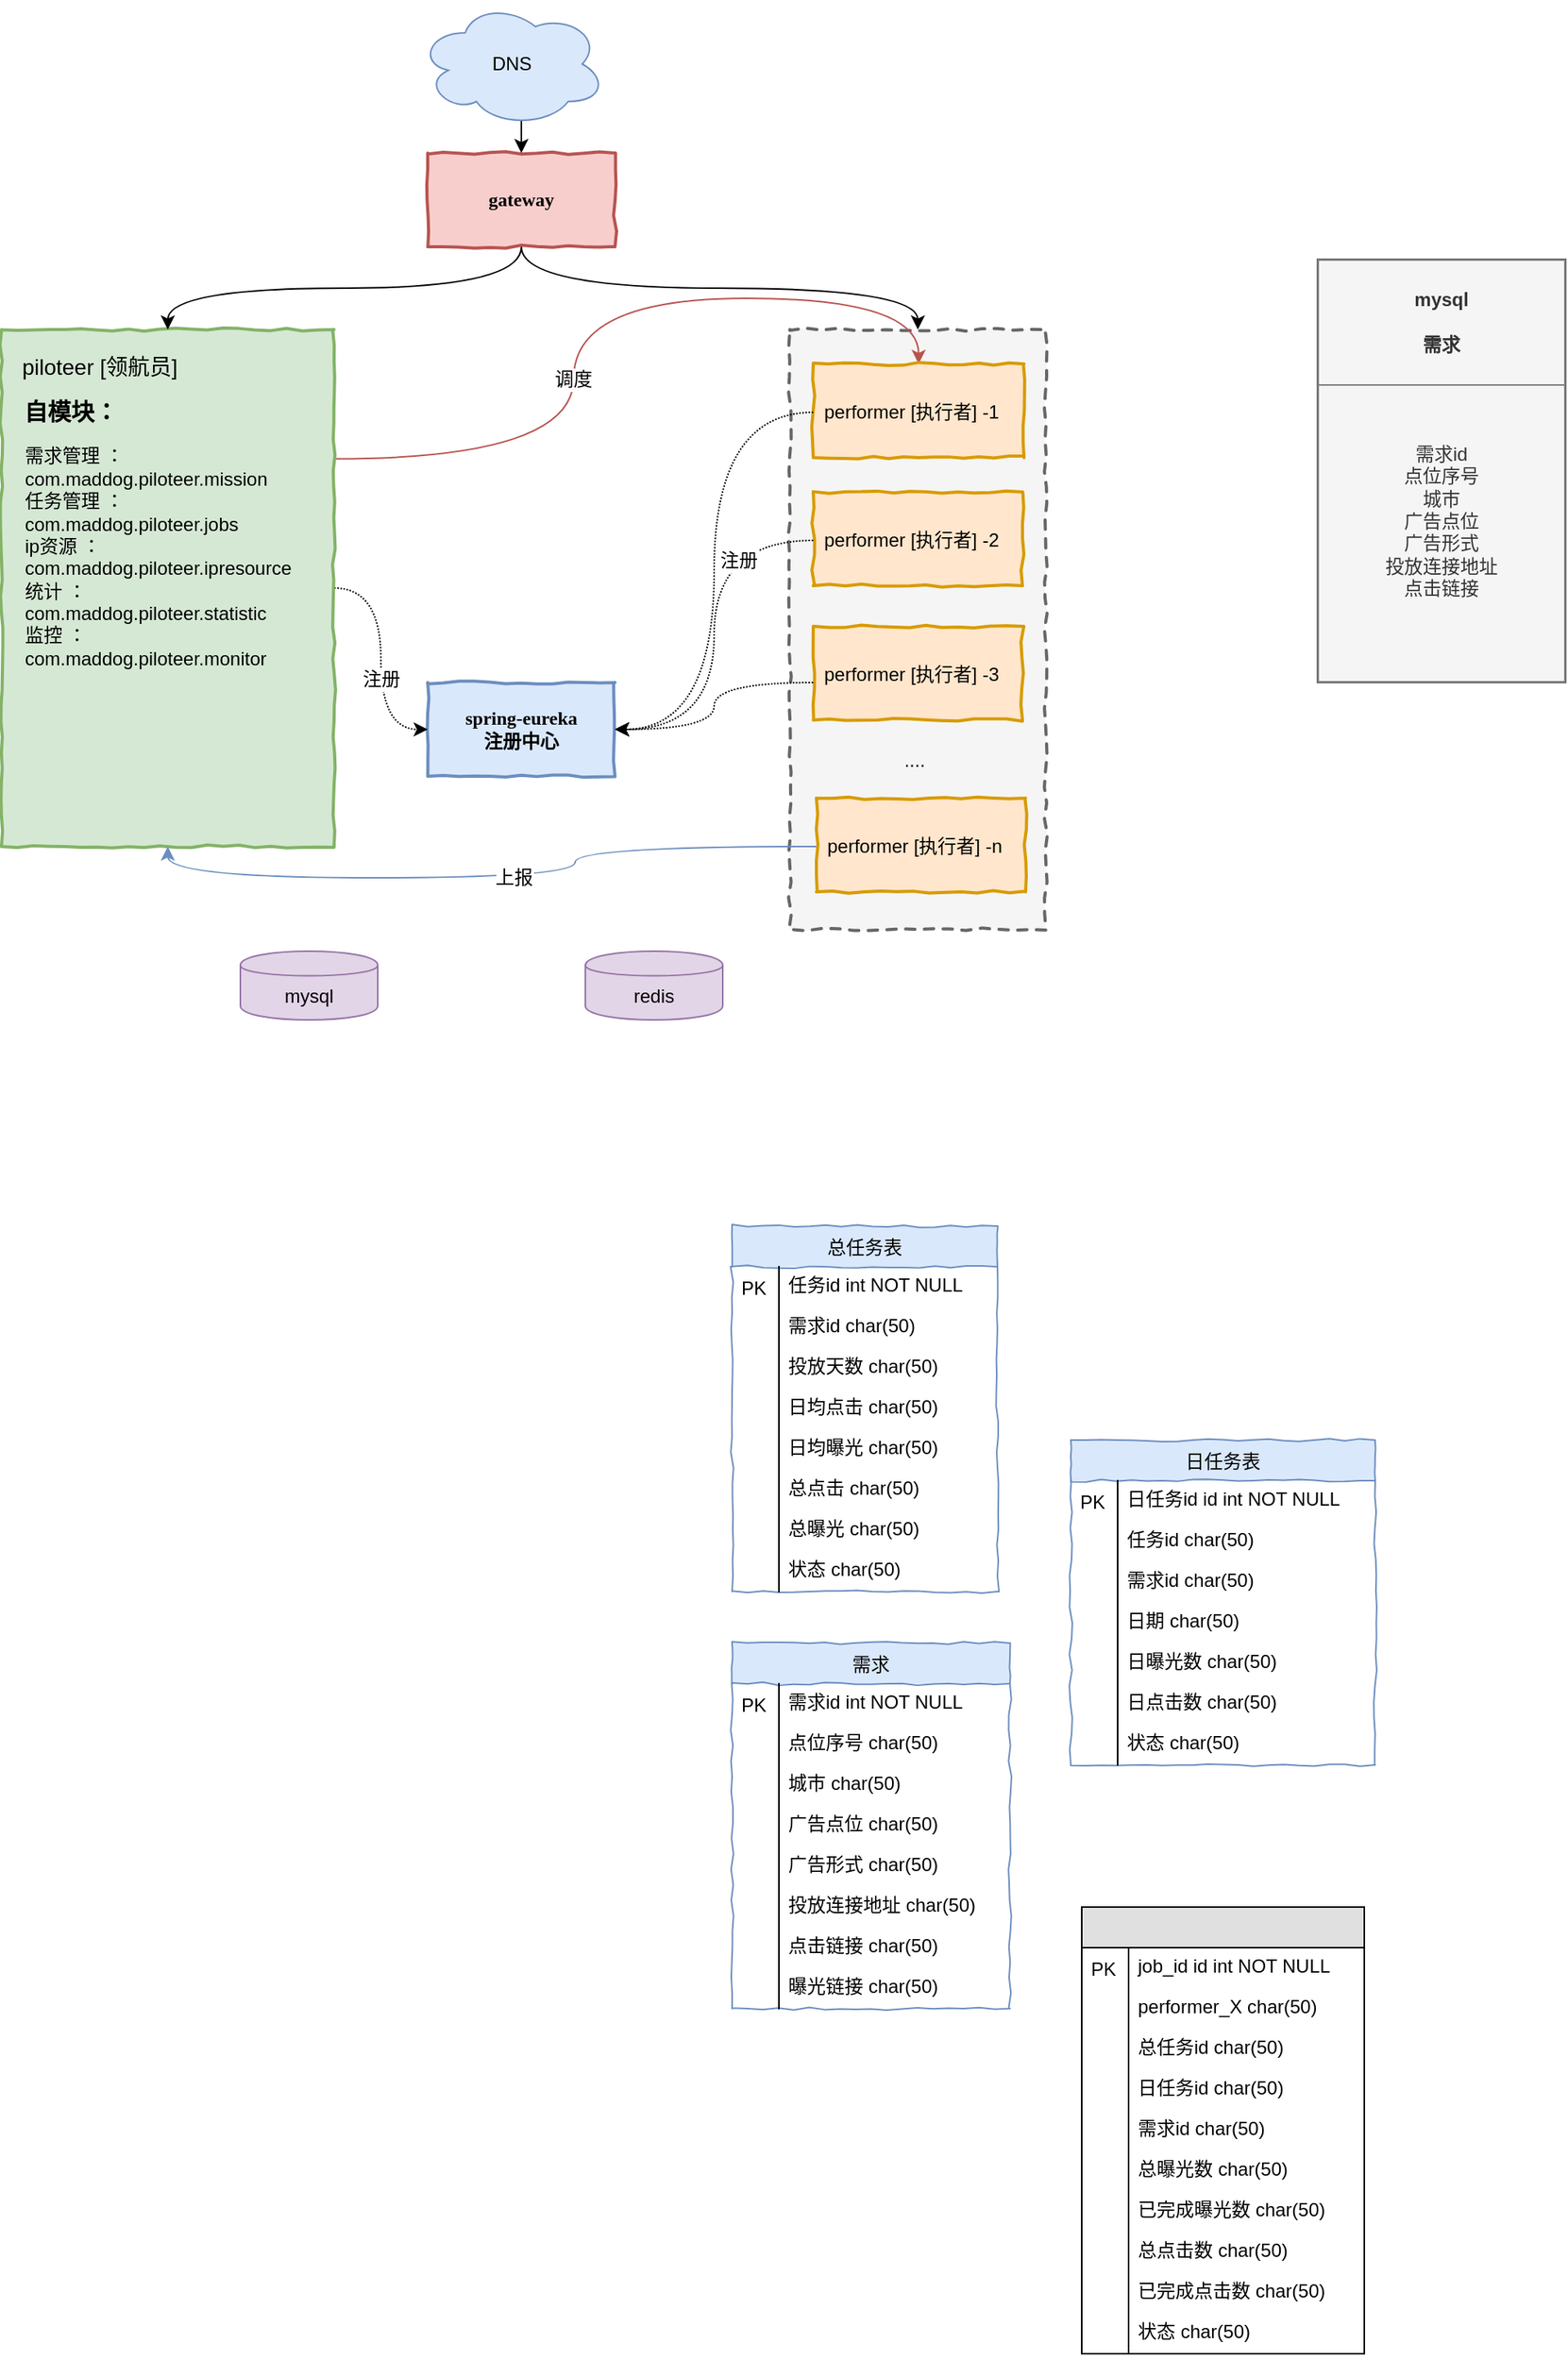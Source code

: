 <mxfile version="10.6.7" type="github"><diagram id="sy3SgLwPoOn81wmkKIta" name="ç¬¬ 1 é¡µ"><mxGraphModel dx="840" dy="552" grid="0" gridSize="10" guides="1" tooltips="1" connect="1" arrows="1" fold="1" page="1" pageScale="1" pageWidth="10000" pageHeight="10000" math="0" shadow="0"><root><mxCell id="0"/><mxCell id="1" parent="0"/><mxCell id="fDu48VlMYo7-MMtT9V8--34" value="" style="html=1;whiteSpace=wrap;comic=1;strokeWidth=2;fontFamily=Comic Sans MS;fontStyle=1;dashed=1;align=left;fillColor=#f5f5f5;strokeColor=#666666;fontColor=#333333;" parent="1" vertex="1"><mxGeometry x="621" y="381" width="164" height="384" as="geometry"/></mxCell><mxCell id="fDu48VlMYo7-MMtT9V8--1" value="spring-eureka&lt;br&gt;注册中心&lt;br&gt;" style="html=1;whiteSpace=wrap;comic=1;strokeWidth=2;fontFamily=Comic Sans MS;fontStyle=1;fillColor=#dae8fc;strokeColor=#6c8ebf;" parent="1" vertex="1"><mxGeometry x="389" y="607" width="120" height="60" as="geometry"/></mxCell><mxCell id="fDu48VlMYo7-MMtT9V8--10" style="edgeStyle=orthogonalEdgeStyle;rounded=0;orthogonalLoop=1;jettySize=auto;html=1;exitX=1;exitY=0.5;exitDx=0;exitDy=0;entryX=0;entryY=0.5;entryDx=0;entryDy=0;curved=1;dashed=1;dashPattern=1 1;" parent="1" source="fDu48VlMYo7-MMtT9V8--2" target="fDu48VlMYo7-MMtT9V8--1" edge="1"><mxGeometry relative="1" as="geometry"/></mxCell><mxCell id="fDu48VlMYo7-MMtT9V8--11" value="注册" style="text;html=1;resizable=0;points=[];align=center;verticalAlign=middle;labelBackgroundColor=#ffffff;" parent="fDu48VlMYo7-MMtT9V8--10" vertex="1" connectable="0"><mxGeometry x="0.179" relative="1" as="geometry"><mxPoint as="offset"/></mxGeometry></mxCell><mxCell id="fDu48VlMYo7-MMtT9V8--26" style="edgeStyle=orthogonalEdgeStyle;curved=1;rounded=0;orthogonalLoop=1;jettySize=auto;html=1;exitX=1;exitY=0.25;exitDx=0;exitDy=0;entryX=0.5;entryY=0;entryDx=0;entryDy=0;fillColor=#f8cecc;strokeColor=#b85450;" parent="1" source="fDu48VlMYo7-MMtT9V8--2" target="fDu48VlMYo7-MMtT9V8--8" edge="1"><mxGeometry relative="1" as="geometry"/></mxCell><mxCell id="fDu48VlMYo7-MMtT9V8--27" value="调度" style="text;html=1;resizable=0;points=[];align=center;verticalAlign=middle;labelBackgroundColor=#ffffff;" parent="fDu48VlMYo7-MMtT9V8--26" vertex="1" connectable="0"><mxGeometry x="-0.211" y="1" relative="1" as="geometry"><mxPoint as="offset"/></mxGeometry></mxCell><mxCell id="fDu48VlMYo7-MMtT9V8--2" value="" style="html=1;whiteSpace=wrap;comic=1;strokeWidth=2;fontFamily=Comic Sans MS;fontStyle=1;fillColor=#d5e8d4;strokeColor=#82b366;" parent="1" vertex="1"><mxGeometry x="116" y="381" width="213" height="331" as="geometry"/></mxCell><mxCell id="fDu48VlMYo7-MMtT9V8--3" value="&lt;div style=&quot;font-size: 14px&quot;&gt;&lt;font style=&quot;font-size: 14px&quot;&gt;piloteer [领航员]&lt;/font&gt;&lt;/div&gt;&lt;div style=&quot;font-size: 14px&quot;&gt;&lt;br&gt;&lt;/div&gt;" style="text;html=1;strokeColor=none;fillColor=none;align=center;verticalAlign=middle;whiteSpace=wrap;rounded=0;strokeWidth=7;" parent="1" vertex="1"><mxGeometry x="116" y="403" width="126" height="20" as="geometry"/></mxCell><mxCell id="fDu48VlMYo7-MMtT9V8--4" value="&lt;div&gt;需求管理 ： com.maddog.piloteer.mission&lt;/div&gt;&lt;div&gt;任务管理 ： com.maddog.piloteer.jobs&lt;/div&gt;&lt;div&gt;ip资源 ： com.maddog.piloteer.ipresource&lt;/div&gt;&lt;div&gt;统计 ： com.maddog.piloteer.statistic&lt;/div&gt;&lt;div&gt;监控 ： com.maddog.piloteer.monitor&lt;/div&gt;&lt;div&gt;&lt;br&gt;&lt;/div&gt;" style="text;html=1;strokeColor=none;fillColor=none;align=left;verticalAlign=middle;whiteSpace=wrap;rounded=0;" parent="1" vertex="1"><mxGeometry x="129" y="524" width="40" height="20" as="geometry"/></mxCell><mxCell id="fDu48VlMYo7-MMtT9V8--7" value="&lt;b&gt;&lt;font style=&quot;font-size: 15px&quot;&gt;自模块：&lt;/font&gt;&lt;/b&gt;" style="text;html=1;strokeColor=none;fillColor=none;align=center;verticalAlign=middle;whiteSpace=wrap;rounded=0;" parent="1" vertex="1"><mxGeometry x="122" y="423" width="77" height="20" as="geometry"/></mxCell><mxCell id="fDu48VlMYo7-MMtT9V8--8" value="" style="html=1;whiteSpace=wrap;comic=1;strokeWidth=2;fontFamily=Comic Sans MS;fontStyle=1;align=left;fillColor=#ffe6cc;strokeColor=#d79b00;" parent="1" vertex="1"><mxGeometry x="636" y="403" width="135" height="60" as="geometry"/></mxCell><mxCell id="fDu48VlMYo7-MMtT9V8--20" style="edgeStyle=orthogonalEdgeStyle;curved=1;rounded=0;orthogonalLoop=1;jettySize=auto;html=1;exitX=0;exitY=0.5;exitDx=0;exitDy=0;entryX=1;entryY=0.5;entryDx=0;entryDy=0;dashed=1;dashPattern=1 1;" parent="1" source="fDu48VlMYo7-MMtT9V8--9" target="fDu48VlMYo7-MMtT9V8--1" edge="1"><mxGeometry relative="1" as="geometry"/></mxCell><mxCell id="fDu48VlMYo7-MMtT9V8--9" value="&lt;div&gt;&lt;span&gt;performer [执行者] -1&lt;/span&gt;&lt;br&gt;&lt;/div&gt;" style="text;html=1;strokeColor=none;fillColor=none;align=center;verticalAlign=middle;whiteSpace=wrap;rounded=0;strokeWidth=7;" parent="1" vertex="1"><mxGeometry x="636" y="424" width="126" height="20" as="geometry"/></mxCell><mxCell id="fDu48VlMYo7-MMtT9V8--13" value="" style="html=1;whiteSpace=wrap;comic=1;strokeWidth=2;fontFamily=Comic Sans MS;fontStyle=1;align=left;fillColor=#ffe6cc;strokeColor=#d79b00;" parent="1" vertex="1"><mxGeometry x="636" y="485" width="134" height="60" as="geometry"/></mxCell><mxCell id="fDu48VlMYo7-MMtT9V8--19" style="edgeStyle=orthogonalEdgeStyle;curved=1;rounded=0;orthogonalLoop=1;jettySize=auto;html=1;exitX=0;exitY=0.5;exitDx=0;exitDy=0;dashed=1;dashPattern=1 1;entryX=1;entryY=0.5;entryDx=0;entryDy=0;" parent="1" source="fDu48VlMYo7-MMtT9V8--14" target="fDu48VlMYo7-MMtT9V8--1" edge="1"><mxGeometry relative="1" as="geometry"><mxPoint x="450" y="552" as="targetPoint"/></mxGeometry></mxCell><mxCell id="fDu48VlMYo7-MMtT9V8--21" value="注册" style="text;html=1;resizable=0;points=[];align=center;verticalAlign=middle;labelBackgroundColor=#ffffff;" parent="fDu48VlMYo7-MMtT9V8--19" vertex="1" connectable="0"><mxGeometry x="-0.613" y="13" relative="1" as="geometry"><mxPoint as="offset"/></mxGeometry></mxCell><mxCell id="fDu48VlMYo7-MMtT9V8--14" value="&lt;div&gt;&lt;span&gt;performer [执行者] -2&lt;/span&gt;&lt;br&gt;&lt;/div&gt;" style="text;html=1;strokeColor=none;fillColor=none;align=center;verticalAlign=middle;whiteSpace=wrap;rounded=0;strokeWidth=7;" parent="1" vertex="1"><mxGeometry x="636" y="506" width="126" height="20" as="geometry"/></mxCell><mxCell id="fDu48VlMYo7-MMtT9V8--15" value="" style="html=1;whiteSpace=wrap;comic=1;strokeWidth=2;fontFamily=Comic Sans MS;fontStyle=1;align=left;fillColor=#ffe6cc;strokeColor=#d79b00;" parent="1" vertex="1"><mxGeometry x="636" y="571" width="134" height="60" as="geometry"/></mxCell><mxCell id="fDu48VlMYo7-MMtT9V8--18" style="edgeStyle=orthogonalEdgeStyle;curved=1;rounded=0;orthogonalLoop=1;jettySize=auto;html=1;exitX=0;exitY=0.75;exitDx=0;exitDy=0;entryX=1;entryY=0.5;entryDx=0;entryDy=0;dashed=1;dashPattern=1 1;" parent="1" source="fDu48VlMYo7-MMtT9V8--16" target="fDu48VlMYo7-MMtT9V8--1" edge="1"><mxGeometry relative="1" as="geometry"/></mxCell><mxCell id="fDu48VlMYo7-MMtT9V8--16" value="&lt;div&gt;&lt;span&gt;performer [执行者] -3&lt;/span&gt;&lt;br&gt;&lt;/div&gt;" style="text;html=1;strokeColor=none;fillColor=none;align=center;verticalAlign=middle;whiteSpace=wrap;rounded=0;strokeWidth=7;" parent="1" vertex="1"><mxGeometry x="636" y="592" width="126" height="20" as="geometry"/></mxCell><mxCell id="fDu48VlMYo7-MMtT9V8--23" value="" style="html=1;whiteSpace=wrap;comic=1;strokeWidth=2;fontFamily=Comic Sans MS;fontStyle=1;align=left;fillColor=#ffe6cc;strokeColor=#d79b00;" parent="1" vertex="1"><mxGeometry x="638" y="681" width="134" height="60" as="geometry"/></mxCell><mxCell id="fDu48VlMYo7-MMtT9V8--31" style="edgeStyle=orthogonalEdgeStyle;curved=1;rounded=0;orthogonalLoop=1;jettySize=auto;html=1;exitX=0;exitY=0.5;exitDx=0;exitDy=0;entryX=0.5;entryY=1;entryDx=0;entryDy=0;fillColor=#dae8fc;strokeColor=#6c8ebf;" parent="1" source="fDu48VlMYo7-MMtT9V8--24" target="fDu48VlMYo7-MMtT9V8--2" edge="1"><mxGeometry relative="1" as="geometry"/></mxCell><mxCell id="fDu48VlMYo7-MMtT9V8--32" value="上报" style="text;html=1;resizable=0;points=[];align=center;verticalAlign=middle;labelBackgroundColor=#ffffff;" parent="fDu48VlMYo7-MMtT9V8--31" vertex="1" connectable="0"><mxGeometry x="-0.059" relative="1" as="geometry"><mxPoint as="offset"/></mxGeometry></mxCell><mxCell id="fDu48VlMYo7-MMtT9V8--24" value="&lt;div&gt;&lt;span&gt;performer [执行者] -n&lt;/span&gt;&lt;br&gt;&lt;/div&gt;" style="text;html=1;strokeColor=none;fillColor=none;align=center;verticalAlign=middle;whiteSpace=wrap;rounded=0;strokeWidth=7;" parent="1" vertex="1"><mxGeometry x="638" y="702" width="126" height="20" as="geometry"/></mxCell><mxCell id="fDu48VlMYo7-MMtT9V8--25" value="...." style="text;html=1;strokeColor=none;fillColor=none;align=center;verticalAlign=middle;whiteSpace=wrap;rounded=0;" parent="1" vertex="1"><mxGeometry x="681" y="647" width="40" height="20" as="geometry"/></mxCell><mxCell id="fDu48VlMYo7-MMtT9V8--35" value="mysql" style="shape=cylinder;whiteSpace=wrap;html=1;boundedLbl=1;backgroundOutline=1;strokeWidth=1;align=center;fillColor=#e1d5e7;strokeColor=#9673a6;" parent="1" vertex="1"><mxGeometry x="269" y="779" width="88" height="44" as="geometry"/></mxCell><mxCell id="fDu48VlMYo7-MMtT9V8--36" value="&lt;div style=&quot;text-align: right&quot;&gt;&lt;span&gt;redis&lt;/span&gt;&lt;/div&gt;" style="shape=cylinder;whiteSpace=wrap;html=1;boundedLbl=1;backgroundOutline=1;strokeWidth=1;align=center;fillColor=#e1d5e7;strokeColor=#9673a6;" parent="1" vertex="1"><mxGeometry x="490" y="779" width="88" height="44" as="geometry"/></mxCell><mxCell id="fDu48VlMYo7-MMtT9V8--40" style="edgeStyle=orthogonalEdgeStyle;curved=1;rounded=0;orthogonalLoop=1;jettySize=auto;html=1;exitX=0.5;exitY=1;exitDx=0;exitDy=0;" parent="1" source="fDu48VlMYo7-MMtT9V8--37" target="fDu48VlMYo7-MMtT9V8--2" edge="1"><mxGeometry relative="1" as="geometry"/></mxCell><mxCell id="fDu48VlMYo7-MMtT9V8--41" style="edgeStyle=orthogonalEdgeStyle;curved=1;rounded=0;orthogonalLoop=1;jettySize=auto;html=1;exitX=0.5;exitY=1;exitDx=0;exitDy=0;entryX=0.5;entryY=0;entryDx=0;entryDy=0;" parent="1" source="fDu48VlMYo7-MMtT9V8--37" target="fDu48VlMYo7-MMtT9V8--34" edge="1"><mxGeometry relative="1" as="geometry"/></mxCell><mxCell id="fDu48VlMYo7-MMtT9V8--37" value="gateway" style="html=1;whiteSpace=wrap;comic=1;strokeWidth=2;fontFamily=Comic Sans MS;fontStyle=1;align=center;fillColor=#f8cecc;strokeColor=#b85450;" parent="1" vertex="1"><mxGeometry x="389" y="268" width="120" height="60" as="geometry"/></mxCell><mxCell id="fDu48VlMYo7-MMtT9V8--39" style="edgeStyle=orthogonalEdgeStyle;curved=1;rounded=0;orthogonalLoop=1;jettySize=auto;html=1;exitX=0.55;exitY=0.95;exitDx=0;exitDy=0;exitPerimeter=0;entryX=0.5;entryY=0;entryDx=0;entryDy=0;" parent="1" source="fDu48VlMYo7-MMtT9V8--38" target="fDu48VlMYo7-MMtT9V8--37" edge="1"><mxGeometry relative="1" as="geometry"/></mxCell><mxCell id="fDu48VlMYo7-MMtT9V8--38" value="DNS" style="ellipse;shape=cloud;whiteSpace=wrap;html=1;strokeWidth=1;align=center;fillColor=#dae8fc;strokeColor=#6c8ebf;" parent="1" vertex="1"><mxGeometry x="383" y="171" width="120" height="80" as="geometry"/></mxCell><mxCell id="aGrzwnS-_T8-RvHXeMUC-1" value="&lt;table border=&quot;1&quot; width=&quot;100%&quot; cellpadding=&quot;4&quot; style=&quot;width: 100% ; height: 100% ; border-collapse: collapse&quot;&gt;&lt;tbody&gt;&lt;tr&gt;&lt;th align=&quot;center&quot;&gt;mysql&lt;br&gt;&lt;br&gt;需求&lt;/th&gt;&lt;/tr&gt;&lt;tr&gt;&lt;td align=&quot;center&quot;&gt;需求id&lt;br&gt;点位序号&lt;br&gt;城市&lt;br&gt;广告点位&lt;br&gt;广告形式&lt;br&gt;投放连接地址&lt;br&gt;点击链接&lt;br&gt;&lt;br&gt;&lt;/td&gt;&lt;/tr&gt;&lt;/tbody&gt;&lt;/table&gt;" style="text;html=1;strokeColor=#666666;fillColor=#f5f5f5;overflow=fill;fontColor=#333333;" vertex="1" parent="1"><mxGeometry x="959" y="336" width="159" height="271" as="geometry"/></mxCell><mxCell id="aGrzwnS-_T8-RvHXeMUC-40" value="需求" style="swimlane;fontStyle=0;childLayout=stackLayout;horizontal=1;startSize=26;fillColor=#dae8fc;horizontalStack=0;resizeParent=1;resizeLast=0;collapsible=1;marginBottom=0;swimlaneFillColor=#ffffff;align=center;strokeColor=#6c8ebf;comic=1;" vertex="1" parent="1"><mxGeometry x="584" y="1222" width="178" height="234" as="geometry"/></mxCell><mxCell id="aGrzwnS-_T8-RvHXeMUC-41" value="需求id int NOT NULL " style="shape=partialRectangle;top=0;left=0;right=0;bottom=0;align=left;verticalAlign=top;spacingTop=-2;fillColor=none;spacingLeft=34;spacingRight=4;overflow=hidden;rotatable=0;points=[[0,0.5],[1,0.5]];portConstraint=eastwest;dropTarget=0;" vertex="1" parent="aGrzwnS-_T8-RvHXeMUC-40"><mxGeometry y="26" width="178" height="26" as="geometry"/></mxCell><mxCell id="aGrzwnS-_T8-RvHXeMUC-42" value="PK" style="shape=partialRectangle;top=0;left=0;bottom=0;fillColor=none;align=left;verticalAlign=middle;spacingLeft=4;spacingRight=4;overflow=hidden;rotatable=0;points=[];portConstraint=eastwest;part=1;" vertex="1" connectable="0" parent="aGrzwnS-_T8-RvHXeMUC-41"><mxGeometry width="30" height="26" as="geometry"/></mxCell><mxCell id="aGrzwnS-_T8-RvHXeMUC-43" value="点位序号 char(50) " style="shape=partialRectangle;top=0;left=0;right=0;bottom=0;align=left;verticalAlign=top;spacingTop=-2;fillColor=none;spacingLeft=34;spacingRight=4;overflow=hidden;rotatable=0;points=[[0,0.5],[1,0.5]];portConstraint=eastwest;dropTarget=0;" vertex="1" parent="aGrzwnS-_T8-RvHXeMUC-40"><mxGeometry y="52" width="178" height="26" as="geometry"/></mxCell><mxCell id="aGrzwnS-_T8-RvHXeMUC-44" value="" style="shape=partialRectangle;top=0;left=0;bottom=0;fillColor=none;align=left;verticalAlign=middle;spacingLeft=4;spacingRight=4;overflow=hidden;rotatable=0;points=[];portConstraint=eastwest;part=1;" vertex="1" connectable="0" parent="aGrzwnS-_T8-RvHXeMUC-43"><mxGeometry width="30" height="26" as="geometry"/></mxCell><mxCell id="aGrzwnS-_T8-RvHXeMUC-45" value="城市 char(50) " style="shape=partialRectangle;top=0;left=0;right=0;bottom=0;align=left;verticalAlign=top;spacingTop=-2;fillColor=none;spacingLeft=34;spacingRight=4;overflow=hidden;rotatable=0;points=[[0,0.5],[1,0.5]];portConstraint=eastwest;dropTarget=0;" vertex="1" parent="aGrzwnS-_T8-RvHXeMUC-40"><mxGeometry y="78" width="178" height="26" as="geometry"/></mxCell><mxCell id="aGrzwnS-_T8-RvHXeMUC-46" value="" style="shape=partialRectangle;top=0;left=0;bottom=0;fillColor=none;align=left;verticalAlign=middle;spacingLeft=4;spacingRight=4;overflow=hidden;rotatable=0;points=[];portConstraint=eastwest;part=1;" vertex="1" connectable="0" parent="aGrzwnS-_T8-RvHXeMUC-45"><mxGeometry width="30" height="26" as="geometry"/></mxCell><mxCell id="aGrzwnS-_T8-RvHXeMUC-47" value="广告点位 char(50) " style="shape=partialRectangle;top=0;left=0;right=0;bottom=0;align=left;verticalAlign=top;spacingTop=-2;fillColor=none;spacingLeft=34;spacingRight=4;overflow=hidden;rotatable=0;points=[[0,0.5],[1,0.5]];portConstraint=eastwest;dropTarget=0;" vertex="1" parent="aGrzwnS-_T8-RvHXeMUC-40"><mxGeometry y="104" width="178" height="26" as="geometry"/></mxCell><mxCell id="aGrzwnS-_T8-RvHXeMUC-48" value="" style="shape=partialRectangle;top=0;left=0;bottom=0;fillColor=none;align=left;verticalAlign=middle;spacingLeft=4;spacingRight=4;overflow=hidden;rotatable=0;points=[];portConstraint=eastwest;part=1;" vertex="1" connectable="0" parent="aGrzwnS-_T8-RvHXeMUC-47"><mxGeometry width="30" height="26" as="geometry"/></mxCell><mxCell id="aGrzwnS-_T8-RvHXeMUC-49" value="广告形式 char(50) " style="shape=partialRectangle;top=0;left=0;right=0;bottom=0;align=left;verticalAlign=top;spacingTop=-2;fillColor=none;spacingLeft=34;spacingRight=4;overflow=hidden;rotatable=0;points=[[0,0.5],[1,0.5]];portConstraint=eastwest;dropTarget=0;" vertex="1" parent="aGrzwnS-_T8-RvHXeMUC-40"><mxGeometry y="130" width="178" height="26" as="geometry"/></mxCell><mxCell id="aGrzwnS-_T8-RvHXeMUC-50" value="" style="shape=partialRectangle;top=0;left=0;bottom=0;fillColor=none;align=left;verticalAlign=middle;spacingLeft=4;spacingRight=4;overflow=hidden;rotatable=0;points=[];portConstraint=eastwest;part=1;" vertex="1" connectable="0" parent="aGrzwnS-_T8-RvHXeMUC-49"><mxGeometry width="30" height="26" as="geometry"/></mxCell><mxCell id="aGrzwnS-_T8-RvHXeMUC-51" value="投放连接地址 char(50) " style="shape=partialRectangle;top=0;left=0;right=0;bottom=0;align=left;verticalAlign=top;spacingTop=-2;fillColor=none;spacingLeft=34;spacingRight=4;overflow=hidden;rotatable=0;points=[[0,0.5],[1,0.5]];portConstraint=eastwest;dropTarget=0;" vertex="1" parent="aGrzwnS-_T8-RvHXeMUC-40"><mxGeometry y="156" width="178" height="26" as="geometry"/></mxCell><mxCell id="aGrzwnS-_T8-RvHXeMUC-52" value="" style="shape=partialRectangle;top=0;left=0;bottom=0;fillColor=none;align=left;verticalAlign=middle;spacingLeft=4;spacingRight=4;overflow=hidden;rotatable=0;points=[];portConstraint=eastwest;part=1;" vertex="1" connectable="0" parent="aGrzwnS-_T8-RvHXeMUC-51"><mxGeometry width="30" height="26" as="geometry"/></mxCell><mxCell id="aGrzwnS-_T8-RvHXeMUC-53" value="点击链接 char(50) " style="shape=partialRectangle;top=0;left=0;right=0;bottom=0;align=left;verticalAlign=top;spacingTop=-2;fillColor=none;spacingLeft=34;spacingRight=4;overflow=hidden;rotatable=0;points=[[0,0.5],[1,0.5]];portConstraint=eastwest;dropTarget=0;" vertex="1" parent="aGrzwnS-_T8-RvHXeMUC-40"><mxGeometry y="182" width="178" height="26" as="geometry"/></mxCell><mxCell id="aGrzwnS-_T8-RvHXeMUC-54" value="" style="shape=partialRectangle;top=0;left=0;bottom=0;fillColor=none;align=left;verticalAlign=middle;spacingLeft=4;spacingRight=4;overflow=hidden;rotatable=0;points=[];portConstraint=eastwest;part=1;" vertex="1" connectable="0" parent="aGrzwnS-_T8-RvHXeMUC-53"><mxGeometry width="30" height="26" as="geometry"/></mxCell><mxCell id="aGrzwnS-_T8-RvHXeMUC-55" value="曝光链接 char(50) " style="shape=partialRectangle;top=0;left=0;right=0;bottom=0;align=left;verticalAlign=top;spacingTop=-2;fillColor=none;spacingLeft=34;spacingRight=4;overflow=hidden;rotatable=0;points=[[0,0.5],[1,0.5]];portConstraint=eastwest;dropTarget=0;" vertex="1" parent="aGrzwnS-_T8-RvHXeMUC-40"><mxGeometry y="208" width="178" height="26" as="geometry"/></mxCell><mxCell id="aGrzwnS-_T8-RvHXeMUC-56" value="" style="shape=partialRectangle;top=0;left=0;bottom=0;fillColor=none;align=left;verticalAlign=middle;spacingLeft=4;spacingRight=4;overflow=hidden;rotatable=0;points=[];portConstraint=eastwest;part=1;" vertex="1" connectable="0" parent="aGrzwnS-_T8-RvHXeMUC-55"><mxGeometry width="30" height="26" as="geometry"/></mxCell><mxCell id="aGrzwnS-_T8-RvHXeMUC-57" value="总任务表" style="swimlane;fontStyle=0;childLayout=stackLayout;horizontal=1;startSize=26;fillColor=#dae8fc;horizontalStack=0;resizeParent=1;resizeLast=0;collapsible=1;marginBottom=0;swimlaneFillColor=#ffffff;align=center;strokeColor=#6c8ebf;comic=1;" vertex="1" parent="1"><mxGeometry x="584" y="955" width="170" height="234" as="geometry"/></mxCell><mxCell id="aGrzwnS-_T8-RvHXeMUC-58" value="任务id int NOT NULL " style="shape=partialRectangle;top=0;left=0;right=0;bottom=0;align=left;verticalAlign=top;spacingTop=-2;fillColor=none;spacingLeft=34;spacingRight=4;overflow=hidden;rotatable=0;points=[[0,0.5],[1,0.5]];portConstraint=eastwest;dropTarget=0;" vertex="1" parent="aGrzwnS-_T8-RvHXeMUC-57"><mxGeometry y="26" width="170" height="26" as="geometry"/></mxCell><mxCell id="aGrzwnS-_T8-RvHXeMUC-59" value="PK" style="shape=partialRectangle;top=0;left=0;bottom=0;fillColor=none;align=left;verticalAlign=middle;spacingLeft=4;spacingRight=4;overflow=hidden;rotatable=0;points=[];portConstraint=eastwest;part=1;" vertex="1" connectable="0" parent="aGrzwnS-_T8-RvHXeMUC-58"><mxGeometry width="30" height="26" as="geometry"/></mxCell><mxCell id="aGrzwnS-_T8-RvHXeMUC-60" value="需求id char(50) " style="shape=partialRectangle;top=0;left=0;right=0;bottom=0;align=left;verticalAlign=top;spacingTop=-2;fillColor=none;spacingLeft=34;spacingRight=4;overflow=hidden;rotatable=0;points=[[0,0.5],[1,0.5]];portConstraint=eastwest;dropTarget=0;" vertex="1" parent="aGrzwnS-_T8-RvHXeMUC-57"><mxGeometry y="52" width="170" height="26" as="geometry"/></mxCell><mxCell id="aGrzwnS-_T8-RvHXeMUC-61" value="" style="shape=partialRectangle;top=0;left=0;bottom=0;fillColor=none;align=left;verticalAlign=middle;spacingLeft=4;spacingRight=4;overflow=hidden;rotatable=0;points=[];portConstraint=eastwest;part=1;" vertex="1" connectable="0" parent="aGrzwnS-_T8-RvHXeMUC-60"><mxGeometry width="30" height="26" as="geometry"/></mxCell><mxCell id="aGrzwnS-_T8-RvHXeMUC-62" value="投放天数 char(50) " style="shape=partialRectangle;top=0;left=0;right=0;bottom=0;align=left;verticalAlign=top;spacingTop=-2;fillColor=none;spacingLeft=34;spacingRight=4;overflow=hidden;rotatable=0;points=[[0,0.5],[1,0.5]];portConstraint=eastwest;dropTarget=0;" vertex="1" parent="aGrzwnS-_T8-RvHXeMUC-57"><mxGeometry y="78" width="170" height="26" as="geometry"/></mxCell><mxCell id="aGrzwnS-_T8-RvHXeMUC-63" value="" style="shape=partialRectangle;top=0;left=0;bottom=0;fillColor=none;align=left;verticalAlign=middle;spacingLeft=4;spacingRight=4;overflow=hidden;rotatable=0;points=[];portConstraint=eastwest;part=1;" vertex="1" connectable="0" parent="aGrzwnS-_T8-RvHXeMUC-62"><mxGeometry width="30" height="26" as="geometry"/></mxCell><mxCell id="aGrzwnS-_T8-RvHXeMUC-64" value="日均点击 char(50) " style="shape=partialRectangle;top=0;left=0;right=0;bottom=0;align=left;verticalAlign=top;spacingTop=-2;fillColor=none;spacingLeft=34;spacingRight=4;overflow=hidden;rotatable=0;points=[[0,0.5],[1,0.5]];portConstraint=eastwest;dropTarget=0;" vertex="1" parent="aGrzwnS-_T8-RvHXeMUC-57"><mxGeometry y="104" width="170" height="26" as="geometry"/></mxCell><mxCell id="aGrzwnS-_T8-RvHXeMUC-65" value="" style="shape=partialRectangle;top=0;left=0;bottom=0;fillColor=none;align=left;verticalAlign=middle;spacingLeft=4;spacingRight=4;overflow=hidden;rotatable=0;points=[];portConstraint=eastwest;part=1;" vertex="1" connectable="0" parent="aGrzwnS-_T8-RvHXeMUC-64"><mxGeometry width="30" height="26" as="geometry"/></mxCell><mxCell id="aGrzwnS-_T8-RvHXeMUC-66" value="日均曝光 char(50) " style="shape=partialRectangle;top=0;left=0;right=0;bottom=0;align=left;verticalAlign=top;spacingTop=-2;fillColor=none;spacingLeft=34;spacingRight=4;overflow=hidden;rotatable=0;points=[[0,0.5],[1,0.5]];portConstraint=eastwest;dropTarget=0;" vertex="1" parent="aGrzwnS-_T8-RvHXeMUC-57"><mxGeometry y="130" width="170" height="26" as="geometry"/></mxCell><mxCell id="aGrzwnS-_T8-RvHXeMUC-67" value="" style="shape=partialRectangle;top=0;left=0;bottom=0;fillColor=none;align=left;verticalAlign=middle;spacingLeft=4;spacingRight=4;overflow=hidden;rotatable=0;points=[];portConstraint=eastwest;part=1;" vertex="1" connectable="0" parent="aGrzwnS-_T8-RvHXeMUC-66"><mxGeometry width="30" height="26" as="geometry"/></mxCell><mxCell id="aGrzwnS-_T8-RvHXeMUC-68" value="总点击 char(50) " style="shape=partialRectangle;top=0;left=0;right=0;bottom=0;align=left;verticalAlign=top;spacingTop=-2;fillColor=none;spacingLeft=34;spacingRight=4;overflow=hidden;rotatable=0;points=[[0,0.5],[1,0.5]];portConstraint=eastwest;dropTarget=0;" vertex="1" parent="aGrzwnS-_T8-RvHXeMUC-57"><mxGeometry y="156" width="170" height="26" as="geometry"/></mxCell><mxCell id="aGrzwnS-_T8-RvHXeMUC-69" value="" style="shape=partialRectangle;top=0;left=0;bottom=0;fillColor=none;align=left;verticalAlign=middle;spacingLeft=4;spacingRight=4;overflow=hidden;rotatable=0;points=[];portConstraint=eastwest;part=1;" vertex="1" connectable="0" parent="aGrzwnS-_T8-RvHXeMUC-68"><mxGeometry width="30" height="26" as="geometry"/></mxCell><mxCell id="aGrzwnS-_T8-RvHXeMUC-70" value="总曝光 char(50) " style="shape=partialRectangle;top=0;left=0;right=0;bottom=0;align=left;verticalAlign=top;spacingTop=-2;fillColor=none;spacingLeft=34;spacingRight=4;overflow=hidden;rotatable=0;points=[[0,0.5],[1,0.5]];portConstraint=eastwest;dropTarget=0;" vertex="1" parent="aGrzwnS-_T8-RvHXeMUC-57"><mxGeometry y="182" width="170" height="26" as="geometry"/></mxCell><mxCell id="aGrzwnS-_T8-RvHXeMUC-71" value="" style="shape=partialRectangle;top=0;left=0;bottom=0;fillColor=none;align=left;verticalAlign=middle;spacingLeft=4;spacingRight=4;overflow=hidden;rotatable=0;points=[];portConstraint=eastwest;part=1;" vertex="1" connectable="0" parent="aGrzwnS-_T8-RvHXeMUC-70"><mxGeometry width="30" height="26" as="geometry"/></mxCell><mxCell id="aGrzwnS-_T8-RvHXeMUC-72" value="状态 char(50) " style="shape=partialRectangle;top=0;left=0;right=0;bottom=0;align=left;verticalAlign=top;spacingTop=-2;fillColor=none;spacingLeft=34;spacingRight=4;overflow=hidden;rotatable=0;points=[[0,0.5],[1,0.5]];portConstraint=eastwest;dropTarget=0;" vertex="1" parent="aGrzwnS-_T8-RvHXeMUC-57"><mxGeometry y="208" width="170" height="26" as="geometry"/></mxCell><mxCell id="aGrzwnS-_T8-RvHXeMUC-73" value="" style="shape=partialRectangle;top=0;left=0;bottom=0;fillColor=none;align=left;verticalAlign=middle;spacingLeft=4;spacingRight=4;overflow=hidden;rotatable=0;points=[];portConstraint=eastwest;part=1;" vertex="1" connectable="0" parent="aGrzwnS-_T8-RvHXeMUC-72"><mxGeometry width="30" height="26" as="geometry"/></mxCell><object label="日任务表" 啊啊啊="" id="aGrzwnS-_T8-RvHXeMUC-74"><mxCell style="swimlane;fontStyle=0;childLayout=stackLayout;horizontal=1;startSize=26;fillColor=#dae8fc;horizontalStack=0;resizeParent=1;resizeLast=0;collapsible=1;marginBottom=0;swimlaneFillColor=#ffffff;align=center;strokeColor=#6c8ebf;comic=1;" vertex="1" parent="1"><mxGeometry x="801" y="1092" width="195" height="208" as="geometry"/></mxCell></object><mxCell id="aGrzwnS-_T8-RvHXeMUC-75" value="日任务id id int NOT NULL " style="shape=partialRectangle;top=0;left=0;right=0;bottom=0;align=left;verticalAlign=top;spacingTop=-2;fillColor=none;spacingLeft=34;spacingRight=4;overflow=hidden;rotatable=0;points=[[0,0.5],[1,0.5]];portConstraint=eastwest;dropTarget=0;" vertex="1" parent="aGrzwnS-_T8-RvHXeMUC-74"><mxGeometry y="26" width="195" height="26" as="geometry"/></mxCell><mxCell id="aGrzwnS-_T8-RvHXeMUC-76" value="PK" style="shape=partialRectangle;top=0;left=0;bottom=0;fillColor=none;align=left;verticalAlign=middle;spacingLeft=4;spacingRight=4;overflow=hidden;rotatable=0;points=[];portConstraint=eastwest;part=1;" vertex="1" connectable="0" parent="aGrzwnS-_T8-RvHXeMUC-75"><mxGeometry width="30" height="26" as="geometry"/></mxCell><mxCell id="aGrzwnS-_T8-RvHXeMUC-77" value="任务id char(50) " style="shape=partialRectangle;top=0;left=0;right=0;bottom=0;align=left;verticalAlign=top;spacingTop=-2;fillColor=none;spacingLeft=34;spacingRight=4;overflow=hidden;rotatable=0;points=[[0,0.5],[1,0.5]];portConstraint=eastwest;dropTarget=0;" vertex="1" parent="aGrzwnS-_T8-RvHXeMUC-74"><mxGeometry y="52" width="195" height="26" as="geometry"/></mxCell><mxCell id="aGrzwnS-_T8-RvHXeMUC-78" value="" style="shape=partialRectangle;top=0;left=0;bottom=0;fillColor=none;align=left;verticalAlign=middle;spacingLeft=4;spacingRight=4;overflow=hidden;rotatable=0;points=[];portConstraint=eastwest;part=1;" vertex="1" connectable="0" parent="aGrzwnS-_T8-RvHXeMUC-77"><mxGeometry width="30" height="26" as="geometry"/></mxCell><mxCell id="aGrzwnS-_T8-RvHXeMUC-79" value="需求id char(50) " style="shape=partialRectangle;top=0;left=0;right=0;bottom=0;align=left;verticalAlign=top;spacingTop=-2;fillColor=none;spacingLeft=34;spacingRight=4;overflow=hidden;rotatable=0;points=[[0,0.5],[1,0.5]];portConstraint=eastwest;dropTarget=0;" vertex="1" parent="aGrzwnS-_T8-RvHXeMUC-74"><mxGeometry y="78" width="195" height="26" as="geometry"/></mxCell><mxCell id="aGrzwnS-_T8-RvHXeMUC-80" value="" style="shape=partialRectangle;top=0;left=0;bottom=0;fillColor=none;align=left;verticalAlign=middle;spacingLeft=4;spacingRight=4;overflow=hidden;rotatable=0;points=[];portConstraint=eastwest;part=1;" vertex="1" connectable="0" parent="aGrzwnS-_T8-RvHXeMUC-79"><mxGeometry width="30" height="26" as="geometry"/></mxCell><mxCell id="aGrzwnS-_T8-RvHXeMUC-81" value="日期 char(50) " style="shape=partialRectangle;top=0;left=0;right=0;bottom=0;align=left;verticalAlign=top;spacingTop=-2;fillColor=none;spacingLeft=34;spacingRight=4;overflow=hidden;rotatable=0;points=[[0,0.5],[1,0.5]];portConstraint=eastwest;dropTarget=0;" vertex="1" parent="aGrzwnS-_T8-RvHXeMUC-74"><mxGeometry y="104" width="195" height="26" as="geometry"/></mxCell><mxCell id="aGrzwnS-_T8-RvHXeMUC-82" value="" style="shape=partialRectangle;top=0;left=0;bottom=0;fillColor=none;align=left;verticalAlign=middle;spacingLeft=4;spacingRight=4;overflow=hidden;rotatable=0;points=[];portConstraint=eastwest;part=1;" vertex="1" connectable="0" parent="aGrzwnS-_T8-RvHXeMUC-81"><mxGeometry width="30" height="26" as="geometry"/></mxCell><mxCell id="aGrzwnS-_T8-RvHXeMUC-83" value="日曝光数 char(50) " style="shape=partialRectangle;top=0;left=0;right=0;bottom=0;align=left;verticalAlign=top;spacingTop=-2;fillColor=none;spacingLeft=34;spacingRight=4;overflow=hidden;rotatable=0;points=[[0,0.5],[1,0.5]];portConstraint=eastwest;dropTarget=0;" vertex="1" parent="aGrzwnS-_T8-RvHXeMUC-74"><mxGeometry y="130" width="195" height="26" as="geometry"/></mxCell><mxCell id="aGrzwnS-_T8-RvHXeMUC-84" value="" style="shape=partialRectangle;top=0;left=0;bottom=0;fillColor=none;align=left;verticalAlign=middle;spacingLeft=4;spacingRight=4;overflow=hidden;rotatable=0;points=[];portConstraint=eastwest;part=1;" vertex="1" connectable="0" parent="aGrzwnS-_T8-RvHXeMUC-83"><mxGeometry width="30" height="26" as="geometry"/></mxCell><mxCell id="aGrzwnS-_T8-RvHXeMUC-85" value="日点击数 char(50) " style="shape=partialRectangle;top=0;left=0;right=0;bottom=0;align=left;verticalAlign=top;spacingTop=-2;fillColor=none;spacingLeft=34;spacingRight=4;overflow=hidden;rotatable=0;points=[[0,0.5],[1,0.5]];portConstraint=eastwest;dropTarget=0;" vertex="1" parent="aGrzwnS-_T8-RvHXeMUC-74"><mxGeometry y="156" width="195" height="26" as="geometry"/></mxCell><mxCell id="aGrzwnS-_T8-RvHXeMUC-86" value="" style="shape=partialRectangle;top=0;left=0;bottom=0;fillColor=none;align=left;verticalAlign=middle;spacingLeft=4;spacingRight=4;overflow=hidden;rotatable=0;points=[];portConstraint=eastwest;part=1;" vertex="1" connectable="0" parent="aGrzwnS-_T8-RvHXeMUC-85"><mxGeometry width="30" height="26" as="geometry"/></mxCell><mxCell id="aGrzwnS-_T8-RvHXeMUC-87" value="状态 char(50) " style="shape=partialRectangle;top=0;left=0;right=0;bottom=0;align=left;verticalAlign=top;spacingTop=-2;fillColor=none;spacingLeft=34;spacingRight=4;overflow=hidden;rotatable=0;points=[[0,0.5],[1,0.5]];portConstraint=eastwest;dropTarget=0;" vertex="1" parent="aGrzwnS-_T8-RvHXeMUC-74"><mxGeometry y="182" width="195" height="26" as="geometry"/></mxCell><mxCell id="aGrzwnS-_T8-RvHXeMUC-88" value="" style="shape=partialRectangle;top=0;left=0;bottom=0;fillColor=none;align=left;verticalAlign=middle;spacingLeft=4;spacingRight=4;overflow=hidden;rotatable=0;points=[];portConstraint=eastwest;part=1;" vertex="1" connectable="0" parent="aGrzwnS-_T8-RvHXeMUC-87"><mxGeometry width="30" height="26" as="geometry"/></mxCell><mxCell id="aGrzwnS-_T8-RvHXeMUC-91" value="" style="swimlane;fontStyle=0;childLayout=stackLayout;horizontal=1;startSize=26;fillColor=#e0e0e0;horizontalStack=0;resizeParent=1;resizeLast=0;collapsible=1;marginBottom=0;swimlaneFillColor=#ffffff;align=center;" vertex="1" parent="1"><mxGeometry x="808" y="1391" width="181" height="286" as="geometry"/></mxCell><mxCell id="aGrzwnS-_T8-RvHXeMUC-92" value="job_id  id int NOT NULL " style="shape=partialRectangle;top=0;left=0;right=0;bottom=0;align=left;verticalAlign=top;spacingTop=-2;fillColor=none;spacingLeft=34;spacingRight=4;overflow=hidden;rotatable=0;points=[[0,0.5],[1,0.5]];portConstraint=eastwest;dropTarget=0;" vertex="1" parent="aGrzwnS-_T8-RvHXeMUC-91"><mxGeometry y="26" width="181" height="26" as="geometry"/></mxCell><mxCell id="aGrzwnS-_T8-RvHXeMUC-93" value="PK" style="shape=partialRectangle;top=0;left=0;bottom=0;fillColor=none;align=left;verticalAlign=middle;spacingLeft=4;spacingRight=4;overflow=hidden;rotatable=0;points=[];portConstraint=eastwest;part=1;" vertex="1" connectable="0" parent="aGrzwnS-_T8-RvHXeMUC-92"><mxGeometry width="30" height="26" as="geometry"/></mxCell><mxCell id="aGrzwnS-_T8-RvHXeMUC-94" value="performer_X   char(50) " style="shape=partialRectangle;top=0;left=0;right=0;bottom=0;align=left;verticalAlign=top;spacingTop=-2;fillColor=none;spacingLeft=34;spacingRight=4;overflow=hidden;rotatable=0;points=[[0,0.5],[1,0.5]];portConstraint=eastwest;dropTarget=0;" vertex="1" parent="aGrzwnS-_T8-RvHXeMUC-91"><mxGeometry y="52" width="181" height="26" as="geometry"/></mxCell><mxCell id="aGrzwnS-_T8-RvHXeMUC-95" value="" style="shape=partialRectangle;top=0;left=0;bottom=0;fillColor=none;align=left;verticalAlign=middle;spacingLeft=4;spacingRight=4;overflow=hidden;rotatable=0;points=[];portConstraint=eastwest;part=1;" vertex="1" connectable="0" parent="aGrzwnS-_T8-RvHXeMUC-94"><mxGeometry width="30" height="26" as="geometry"/></mxCell><mxCell id="aGrzwnS-_T8-RvHXeMUC-96" value="总任务id char(50) " style="shape=partialRectangle;top=0;left=0;right=0;bottom=0;align=left;verticalAlign=top;spacingTop=-2;fillColor=none;spacingLeft=34;spacingRight=4;overflow=hidden;rotatable=0;points=[[0,0.5],[1,0.5]];portConstraint=eastwest;dropTarget=0;" vertex="1" parent="aGrzwnS-_T8-RvHXeMUC-91"><mxGeometry y="78" width="181" height="26" as="geometry"/></mxCell><mxCell id="aGrzwnS-_T8-RvHXeMUC-97" value="" style="shape=partialRectangle;top=0;left=0;bottom=0;fillColor=none;align=left;verticalAlign=middle;spacingLeft=4;spacingRight=4;overflow=hidden;rotatable=0;points=[];portConstraint=eastwest;part=1;" vertex="1" connectable="0" parent="aGrzwnS-_T8-RvHXeMUC-96"><mxGeometry width="30" height="26" as="geometry"/></mxCell><mxCell id="aGrzwnS-_T8-RvHXeMUC-98" value="日任务id char(50) " style="shape=partialRectangle;top=0;left=0;right=0;bottom=0;align=left;verticalAlign=top;spacingTop=-2;fillColor=none;spacingLeft=34;spacingRight=4;overflow=hidden;rotatable=0;points=[[0,0.5],[1,0.5]];portConstraint=eastwest;dropTarget=0;" vertex="1" parent="aGrzwnS-_T8-RvHXeMUC-91"><mxGeometry y="104" width="181" height="26" as="geometry"/></mxCell><mxCell id="aGrzwnS-_T8-RvHXeMUC-99" value="" style="shape=partialRectangle;top=0;left=0;bottom=0;fillColor=none;align=left;verticalAlign=middle;spacingLeft=4;spacingRight=4;overflow=hidden;rotatable=0;points=[];portConstraint=eastwest;part=1;" vertex="1" connectable="0" parent="aGrzwnS-_T8-RvHXeMUC-98"><mxGeometry width="30" height="26" as="geometry"/></mxCell><mxCell id="aGrzwnS-_T8-RvHXeMUC-100" value="需求id char(50) " style="shape=partialRectangle;top=0;left=0;right=0;bottom=0;align=left;verticalAlign=top;spacingTop=-2;fillColor=none;spacingLeft=34;spacingRight=4;overflow=hidden;rotatable=0;points=[[0,0.5],[1,0.5]];portConstraint=eastwest;dropTarget=0;" vertex="1" parent="aGrzwnS-_T8-RvHXeMUC-91"><mxGeometry y="130" width="181" height="26" as="geometry"/></mxCell><mxCell id="aGrzwnS-_T8-RvHXeMUC-101" value="" style="shape=partialRectangle;top=0;left=0;bottom=0;fillColor=none;align=left;verticalAlign=middle;spacingLeft=4;spacingRight=4;overflow=hidden;rotatable=0;points=[];portConstraint=eastwest;part=1;" vertex="1" connectable="0" parent="aGrzwnS-_T8-RvHXeMUC-100"><mxGeometry width="30" height="26" as="geometry"/></mxCell><mxCell id="aGrzwnS-_T8-RvHXeMUC-102" value="总曝光数 char(50) " style="shape=partialRectangle;top=0;left=0;right=0;bottom=0;align=left;verticalAlign=top;spacingTop=-2;fillColor=none;spacingLeft=34;spacingRight=4;overflow=hidden;rotatable=0;points=[[0,0.5],[1,0.5]];portConstraint=eastwest;dropTarget=0;" vertex="1" parent="aGrzwnS-_T8-RvHXeMUC-91"><mxGeometry y="156" width="181" height="26" as="geometry"/></mxCell><mxCell id="aGrzwnS-_T8-RvHXeMUC-103" value="" style="shape=partialRectangle;top=0;left=0;bottom=0;fillColor=none;align=left;verticalAlign=middle;spacingLeft=4;spacingRight=4;overflow=hidden;rotatable=0;points=[];portConstraint=eastwest;part=1;" vertex="1" connectable="0" parent="aGrzwnS-_T8-RvHXeMUC-102"><mxGeometry width="30" height="26" as="geometry"/></mxCell><mxCell id="aGrzwnS-_T8-RvHXeMUC-104" value="已完成曝光数 char(50) " style="shape=partialRectangle;top=0;left=0;right=0;bottom=0;align=left;verticalAlign=top;spacingTop=-2;fillColor=none;spacingLeft=34;spacingRight=4;overflow=hidden;rotatable=0;points=[[0,0.5],[1,0.5]];portConstraint=eastwest;dropTarget=0;" vertex="1" parent="aGrzwnS-_T8-RvHXeMUC-91"><mxGeometry y="182" width="181" height="26" as="geometry"/></mxCell><mxCell id="aGrzwnS-_T8-RvHXeMUC-105" value="" style="shape=partialRectangle;top=0;left=0;bottom=0;fillColor=none;align=left;verticalAlign=middle;spacingLeft=4;spacingRight=4;overflow=hidden;rotatable=0;points=[];portConstraint=eastwest;part=1;" vertex="1" connectable="0" parent="aGrzwnS-_T8-RvHXeMUC-104"><mxGeometry width="30" height="26" as="geometry"/></mxCell><mxCell id="aGrzwnS-_T8-RvHXeMUC-106" value="总点击数 char(50) " style="shape=partialRectangle;top=0;left=0;right=0;bottom=0;align=left;verticalAlign=top;spacingTop=-2;fillColor=none;spacingLeft=34;spacingRight=4;overflow=hidden;rotatable=0;points=[[0,0.5],[1,0.5]];portConstraint=eastwest;dropTarget=0;" vertex="1" parent="aGrzwnS-_T8-RvHXeMUC-91"><mxGeometry y="208" width="181" height="26" as="geometry"/></mxCell><mxCell id="aGrzwnS-_T8-RvHXeMUC-107" value="" style="shape=partialRectangle;top=0;left=0;bottom=0;fillColor=none;align=left;verticalAlign=middle;spacingLeft=4;spacingRight=4;overflow=hidden;rotatable=0;points=[];portConstraint=eastwest;part=1;" vertex="1" connectable="0" parent="aGrzwnS-_T8-RvHXeMUC-106"><mxGeometry width="30" height="26" as="geometry"/></mxCell><mxCell id="aGrzwnS-_T8-RvHXeMUC-108" value="已完成点击数 char(50) " style="shape=partialRectangle;top=0;left=0;right=0;bottom=0;align=left;verticalAlign=top;spacingTop=-2;fillColor=none;spacingLeft=34;spacingRight=4;overflow=hidden;rotatable=0;points=[[0,0.5],[1,0.5]];portConstraint=eastwest;dropTarget=0;" vertex="1" parent="aGrzwnS-_T8-RvHXeMUC-91"><mxGeometry y="234" width="181" height="26" as="geometry"/></mxCell><mxCell id="aGrzwnS-_T8-RvHXeMUC-109" value="" style="shape=partialRectangle;top=0;left=0;bottom=0;fillColor=none;align=left;verticalAlign=middle;spacingLeft=4;spacingRight=4;overflow=hidden;rotatable=0;points=[];portConstraint=eastwest;part=1;" vertex="1" connectable="0" parent="aGrzwnS-_T8-RvHXeMUC-108"><mxGeometry width="30" height="26" as="geometry"/></mxCell><mxCell id="aGrzwnS-_T8-RvHXeMUC-110" value="状态 char(50) " style="shape=partialRectangle;top=0;left=0;right=0;bottom=0;align=left;verticalAlign=top;spacingTop=-2;fillColor=none;spacingLeft=34;spacingRight=4;overflow=hidden;rotatable=0;points=[[0,0.5],[1,0.5]];portConstraint=eastwest;dropTarget=0;" vertex="1" parent="aGrzwnS-_T8-RvHXeMUC-91"><mxGeometry y="260" width="181" height="26" as="geometry"/></mxCell><mxCell id="aGrzwnS-_T8-RvHXeMUC-111" value="" style="shape=partialRectangle;top=0;left=0;bottom=0;fillColor=none;align=left;verticalAlign=middle;spacingLeft=4;spacingRight=4;overflow=hidden;rotatable=0;points=[];portConstraint=eastwest;part=1;" vertex="1" connectable="0" parent="aGrzwnS-_T8-RvHXeMUC-110"><mxGeometry width="30" height="26" as="geometry"/></mxCell></root></mxGraphModel></diagram></mxfile>